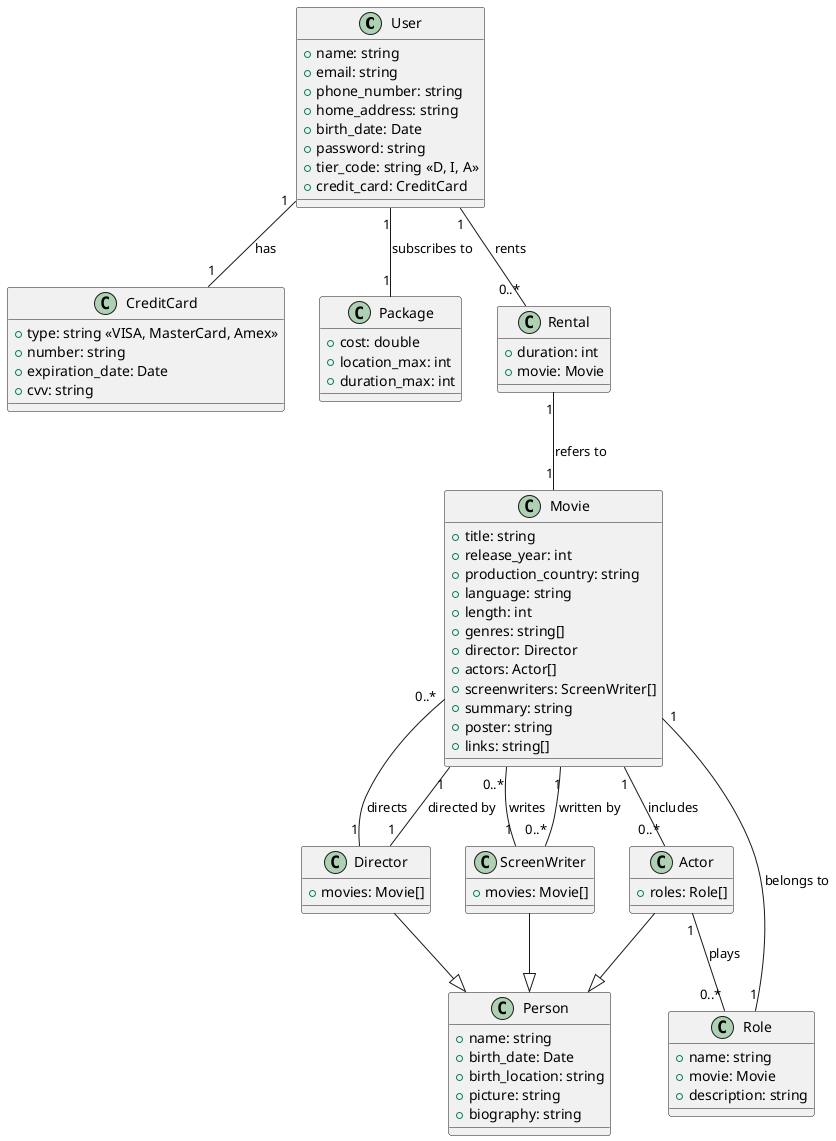 @startuml

class User {
  +name: string
  +email: string
  +phone_number: string
  +home_address: string
  +birth_date: Date
  +password: string
  +tier_code: string <<D, I, A>>
  +credit_card: CreditCard
}

class CreditCard {
  +type: string <<VISA, MasterCard, Amex>>
  +number: string
  +expiration_date: Date
  +cvv: string
}

class Package {
  +cost: double
  +location_max: int
  +duration_max: int
}

class Rental {
  +duration: int
  +movie: Movie
}

class Movie {
  +title: string
  +release_year: int
  +production_country: string
  +language: string
  +length: int
  +genres: string[]
  +director: Director
  +actors: Actor[]
  +screenwriters: ScreenWriter[]
  +summary: string
  +poster: string
  +links: string[]
}

' The generic class Person, previously called PersonalDetails
class Person {
  +name: string
  +birth_date: Date
  +birth_location: string
  +picture: string
  +biography: string
}

' Actor, Director, and ScreenWriter now inherit Person
class Actor {
  +roles: Role[]
}

class Director {
  +movies: Movie[]
}

class ScreenWriter {
  +movies: Movie[]
}

class Role {
  +name: string
  +movie: Movie
  +description: string
}

' Inheritance relations
Actor --|> Person
Director --|> Person
ScreenWriter --|> Person

' Associations
User "1" -- "1" CreditCard : has
User "1" -- "1" Package : subscribes to
User "1" -- "0..*" Rental : rents
Rental "1" -- "1" Movie : refers to
Movie "1" -- "0..*" Actor : includes
Movie "1" -- "1" Director : directed by
Movie "1" -- "0..*" ScreenWriter : written by
Actor "1" -- "0..*" Role : plays
Role "1" -- "1" Movie : belongs to
Director "1" -- "0..*" Movie : directs
ScreenWriter "1" -- "0..*" Movie : writes

@enduml

